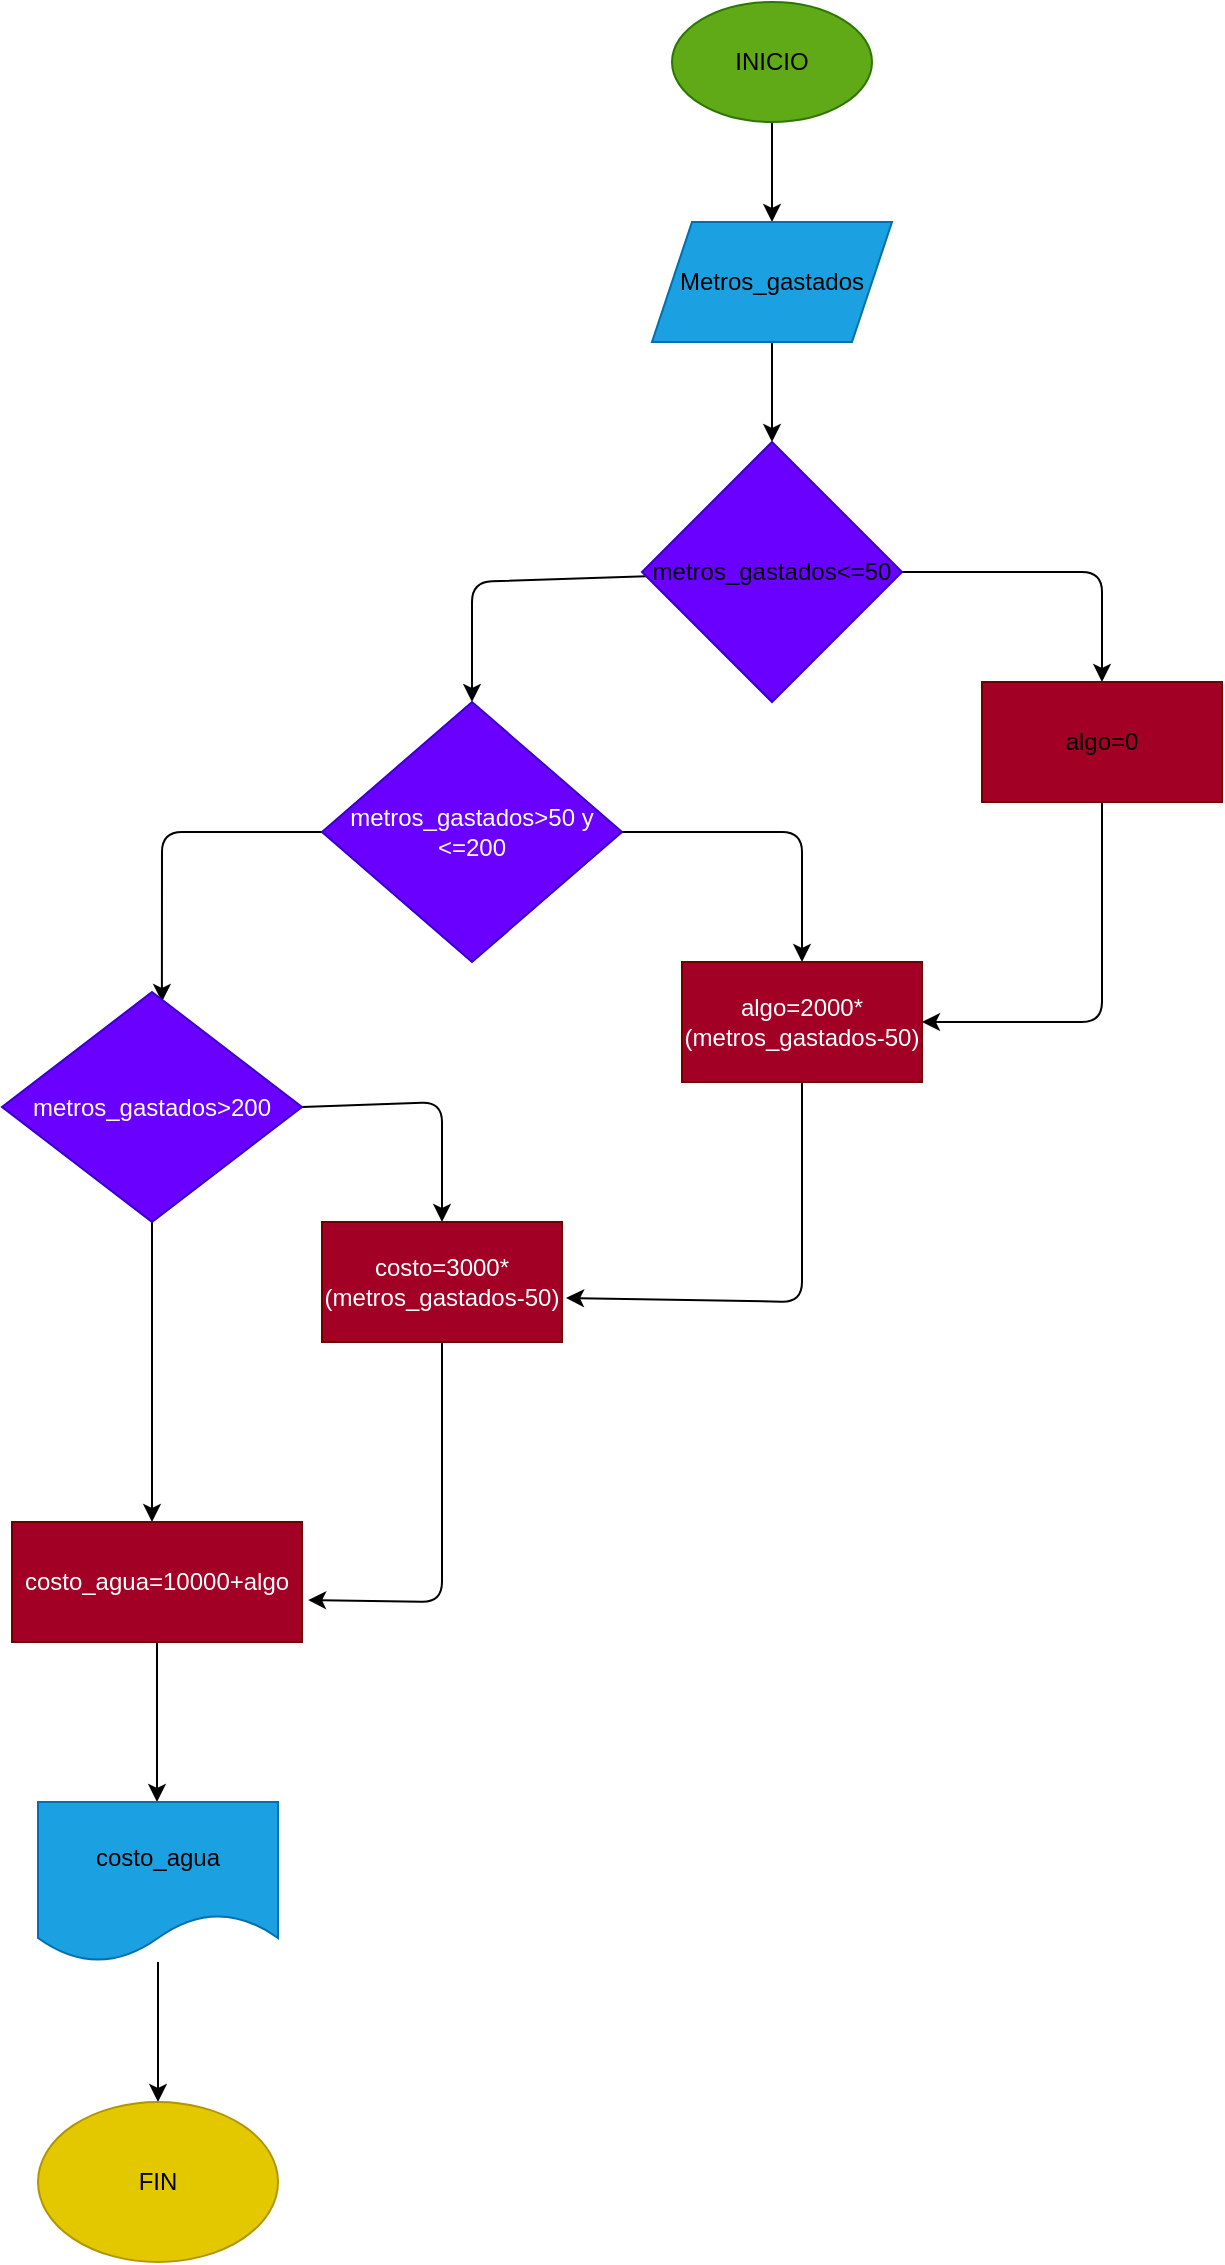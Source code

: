 <mxfile>
    <diagram id="umYzVGmvTL2G1l0PXJrq" name="Page-1">
        <mxGraphModel dx="576" dy="413" grid="1" gridSize="10" guides="1" tooltips="1" connect="1" arrows="1" fold="1" page="1" pageScale="1" pageWidth="827" pageHeight="1169" math="0" shadow="0">
            <root>
                <mxCell id="0"/>
                <mxCell id="1" parent="0"/>
                <mxCell id="3" style="edgeStyle=none;html=1;fontColor=#000000;entryX=0.5;entryY=0;entryDx=0;entryDy=0;" edge="1" parent="1" source="2" target="4">
                    <mxGeometry relative="1" as="geometry">
                        <mxPoint x="260" y="130" as="targetPoint"/>
                    </mxGeometry>
                </mxCell>
                <mxCell id="2" value="&lt;font color=&quot;#000000&quot;&gt;INICIO&lt;/font&gt;" style="ellipse;whiteSpace=wrap;html=1;fillColor=#60a917;fontColor=#ffffff;strokeColor=#2D7600;" vertex="1" parent="1">
                    <mxGeometry x="375" y="10" width="100" height="60" as="geometry"/>
                </mxCell>
                <mxCell id="5" style="edgeStyle=none;html=1;fontColor=#000000;entryX=0.5;entryY=0;entryDx=0;entryDy=0;" edge="1" parent="1" source="4" target="6">
                    <mxGeometry relative="1" as="geometry">
                        <mxPoint x="260" y="230" as="targetPoint"/>
                    </mxGeometry>
                </mxCell>
                <mxCell id="4" value="&lt;font color=&quot;#000000&quot;&gt;Metros_gastados&lt;/font&gt;" style="shape=parallelogram;perimeter=parallelogramPerimeter;whiteSpace=wrap;html=1;fixedSize=1;fontColor=#ffffff;fillColor=#1ba1e2;strokeColor=#006EAF;" vertex="1" parent="1">
                    <mxGeometry x="365" y="120" width="120" height="60" as="geometry"/>
                </mxCell>
                <mxCell id="7" style="edgeStyle=none;html=1;fontColor=#000000;entryX=0.5;entryY=0;entryDx=0;entryDy=0;" edge="1" parent="1" source="6" target="8">
                    <mxGeometry relative="1" as="geometry">
                        <mxPoint x="430" y="360" as="targetPoint"/>
                        <Array as="points">
                            <mxPoint x="590" y="295"/>
                        </Array>
                    </mxGeometry>
                </mxCell>
                <mxCell id="9" style="edgeStyle=none;html=1;fontColor=#000000;entryX=0.5;entryY=0;entryDx=0;entryDy=0;" edge="1" parent="1" source="6" target="10">
                    <mxGeometry relative="1" as="geometry">
                        <mxPoint x="250" y="360" as="targetPoint"/>
                        <Array as="points">
                            <mxPoint x="275" y="300"/>
                        </Array>
                    </mxGeometry>
                </mxCell>
                <mxCell id="6" value="&lt;font color=&quot;#000000&quot;&gt;metros_gastados&amp;lt;=50&lt;/font&gt;" style="rhombus;whiteSpace=wrap;html=1;fontColor=#ffffff;fillColor=#6a00ff;strokeColor=#3700CC;" vertex="1" parent="1">
                    <mxGeometry x="360" y="230" width="130" height="130" as="geometry"/>
                </mxCell>
                <mxCell id="26" style="edgeStyle=none;html=1;fontColor=#000000;entryX=1;entryY=0.5;entryDx=0;entryDy=0;" edge="1" parent="1" source="8" target="13">
                    <mxGeometry relative="1" as="geometry">
                        <mxPoint x="590" y="600" as="targetPoint"/>
                        <Array as="points">
                            <mxPoint x="590" y="520"/>
                        </Array>
                    </mxGeometry>
                </mxCell>
                <mxCell id="8" value="&lt;font color=&quot;#000000&quot;&gt;algo=0&lt;/font&gt;" style="rounded=0;whiteSpace=wrap;html=1;fontColor=#ffffff;fillColor=#a20025;strokeColor=#6F0000;" vertex="1" parent="1">
                    <mxGeometry x="530" y="350" width="120" height="60" as="geometry"/>
                </mxCell>
                <mxCell id="12" style="edgeStyle=none;html=1;fontColor=#000000;" edge="1" parent="1" source="10">
                    <mxGeometry relative="1" as="geometry">
                        <mxPoint x="440" y="490" as="targetPoint"/>
                        <Array as="points">
                            <mxPoint x="440" y="425"/>
                        </Array>
                    </mxGeometry>
                </mxCell>
                <mxCell id="14" style="edgeStyle=none;html=1;fontColor=#000000;entryX=0.533;entryY=0.043;entryDx=0;entryDy=0;entryPerimeter=0;" edge="1" parent="1" source="10" target="15">
                    <mxGeometry relative="1" as="geometry">
                        <mxPoint x="120" y="500" as="targetPoint"/>
                        <Array as="points">
                            <mxPoint x="120" y="425"/>
                        </Array>
                    </mxGeometry>
                </mxCell>
                <mxCell id="10" value="metros_gastados&amp;gt;50 y&lt;br&gt;&amp;lt;=200" style="rhombus;whiteSpace=wrap;html=1;fontColor=#ffffff;fillColor=#6a00ff;strokeColor=#3700CC;" vertex="1" parent="1">
                    <mxGeometry x="200" y="360" width="150" height="130" as="geometry"/>
                </mxCell>
                <mxCell id="27" style="edgeStyle=none;html=1;fontColor=#000000;entryX=1.017;entryY=0.633;entryDx=0;entryDy=0;entryPerimeter=0;" edge="1" parent="1" source="13" target="17">
                    <mxGeometry relative="1" as="geometry">
                        <mxPoint x="440" y="750" as="targetPoint"/>
                        <Array as="points">
                            <mxPoint x="440" y="660"/>
                        </Array>
                    </mxGeometry>
                </mxCell>
                <mxCell id="13" value="algo=2000*&lt;br&gt;(metros_gastados-50)" style="rounded=0;whiteSpace=wrap;html=1;fontColor=#ffffff;fillColor=#a20025;strokeColor=#6F0000;" vertex="1" parent="1">
                    <mxGeometry x="380" y="490" width="120" height="60" as="geometry"/>
                </mxCell>
                <mxCell id="16" style="edgeStyle=none;html=1;exitX=1;exitY=0.5;exitDx=0;exitDy=0;fontColor=#000000;" edge="1" parent="1" source="15">
                    <mxGeometry relative="1" as="geometry">
                        <mxPoint x="260" y="620" as="targetPoint"/>
                        <Array as="points">
                            <mxPoint x="260" y="560"/>
                        </Array>
                    </mxGeometry>
                </mxCell>
                <mxCell id="19" style="edgeStyle=none;html=1;fontColor=#000000;" edge="1" parent="1" source="15">
                    <mxGeometry relative="1" as="geometry">
                        <mxPoint x="115" y="770" as="targetPoint"/>
                    </mxGeometry>
                </mxCell>
                <mxCell id="15" value="metros_gastados&amp;gt;200" style="rhombus;whiteSpace=wrap;html=1;fontColor=#ffffff;fillColor=#6a00ff;strokeColor=#3700CC;" vertex="1" parent="1">
                    <mxGeometry x="40" y="505" width="150" height="115" as="geometry"/>
                </mxCell>
                <mxCell id="28" style="edgeStyle=none;html=1;fontColor=#000000;entryX=1.021;entryY=0.65;entryDx=0;entryDy=0;entryPerimeter=0;" edge="1" parent="1" source="17" target="20">
                    <mxGeometry relative="1" as="geometry">
                        <mxPoint x="260" y="870" as="targetPoint"/>
                        <Array as="points">
                            <mxPoint x="260" y="810"/>
                        </Array>
                    </mxGeometry>
                </mxCell>
                <mxCell id="17" value="costo=3000*&lt;br&gt;(metros_gastados-50)" style="rounded=0;whiteSpace=wrap;html=1;fontColor=#ffffff;fillColor=#a20025;strokeColor=#6F0000;" vertex="1" parent="1">
                    <mxGeometry x="200" y="620" width="120" height="60" as="geometry"/>
                </mxCell>
                <mxCell id="21" style="edgeStyle=none;html=1;fontColor=#000000;" edge="1" parent="1" source="20">
                    <mxGeometry relative="1" as="geometry">
                        <mxPoint x="117.5" y="910" as="targetPoint"/>
                    </mxGeometry>
                </mxCell>
                <mxCell id="20" value="costo_agua=10000+algo" style="rounded=0;whiteSpace=wrap;html=1;fontColor=#ffffff;fillColor=#a20025;strokeColor=#6F0000;" vertex="1" parent="1">
                    <mxGeometry x="45" y="770" width="145" height="60" as="geometry"/>
                </mxCell>
                <mxCell id="24" style="edgeStyle=none;html=1;fontColor=#000000;" edge="1" parent="1" source="23">
                    <mxGeometry relative="1" as="geometry">
                        <mxPoint x="118" y="1060" as="targetPoint"/>
                    </mxGeometry>
                </mxCell>
                <mxCell id="23" value="&lt;font color=&quot;#000000&quot;&gt;costo_agua&lt;/font&gt;" style="shape=document;whiteSpace=wrap;html=1;boundedLbl=1;fontColor=#ffffff;fillColor=#1ba1e2;strokeColor=#006EAF;" vertex="1" parent="1">
                    <mxGeometry x="58" y="910" width="120" height="80" as="geometry"/>
                </mxCell>
                <mxCell id="25" value="FIN" style="ellipse;whiteSpace=wrap;html=1;fontColor=#000000;fillColor=#e3c800;strokeColor=#B09500;" vertex="1" parent="1">
                    <mxGeometry x="58" y="1060" width="120" height="80" as="geometry"/>
                </mxCell>
            </root>
        </mxGraphModel>
    </diagram>
</mxfile>